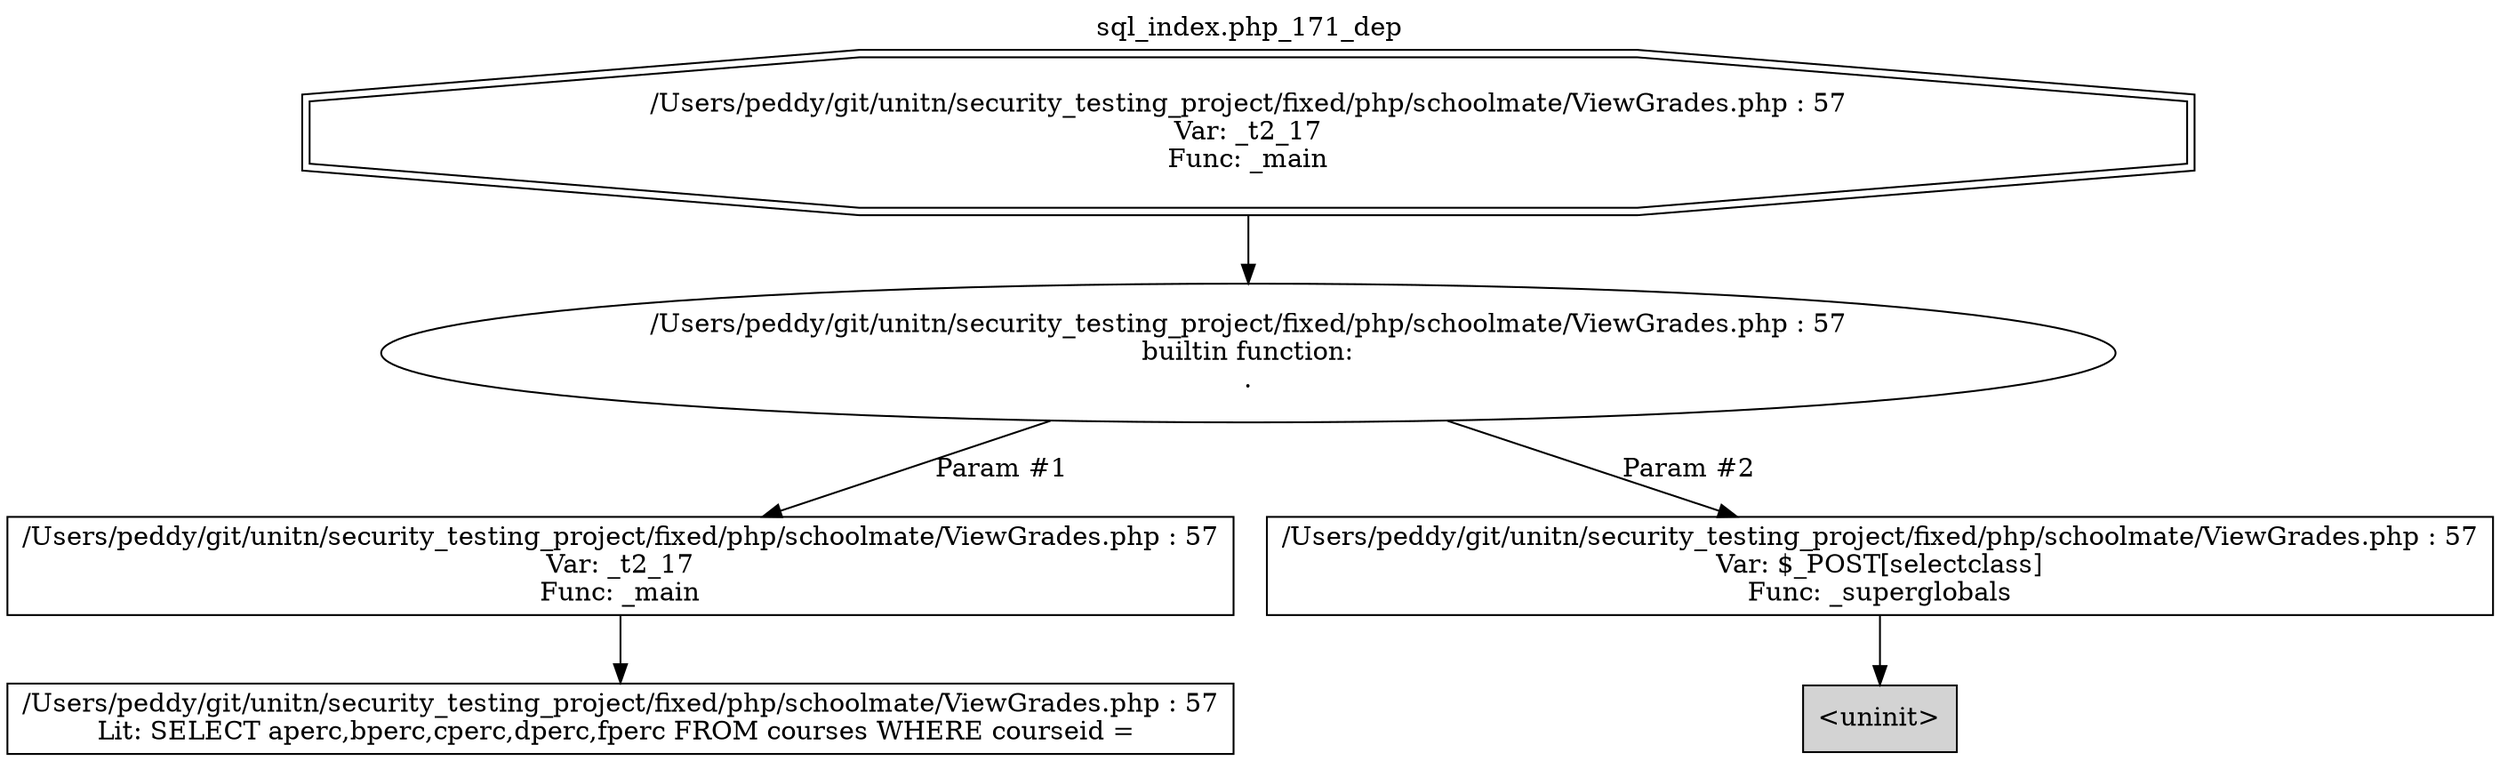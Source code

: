 digraph cfg {
  label="sql_index.php_171_dep";
  labelloc=t;
  n1 [shape=doubleoctagon, label="/Users/peddy/git/unitn/security_testing_project/fixed/php/schoolmate/ViewGrades.php : 57\nVar: _t2_17\nFunc: _main\n"];
  n2 [shape=ellipse, label="/Users/peddy/git/unitn/security_testing_project/fixed/php/schoolmate/ViewGrades.php : 57\nbuiltin function:\n.\n"];
  n3 [shape=box, label="/Users/peddy/git/unitn/security_testing_project/fixed/php/schoolmate/ViewGrades.php : 57\nVar: _t2_17\nFunc: _main\n"];
  n4 [shape=box, label="/Users/peddy/git/unitn/security_testing_project/fixed/php/schoolmate/ViewGrades.php : 57\nLit: SELECT aperc,bperc,cperc,dperc,fperc FROM courses WHERE courseid = \n"];
  n5 [shape=box, label="/Users/peddy/git/unitn/security_testing_project/fixed/php/schoolmate/ViewGrades.php : 57\nVar: $_POST[selectclass]\nFunc: _superglobals\n"];
  n6 [shape=box, label="<uninit>",style=filled];
  n1 -> n2;
  n3 -> n4;
  n2 -> n3[label="Param #1"];
  n2 -> n5[label="Param #2"];
  n5 -> n6;
}
